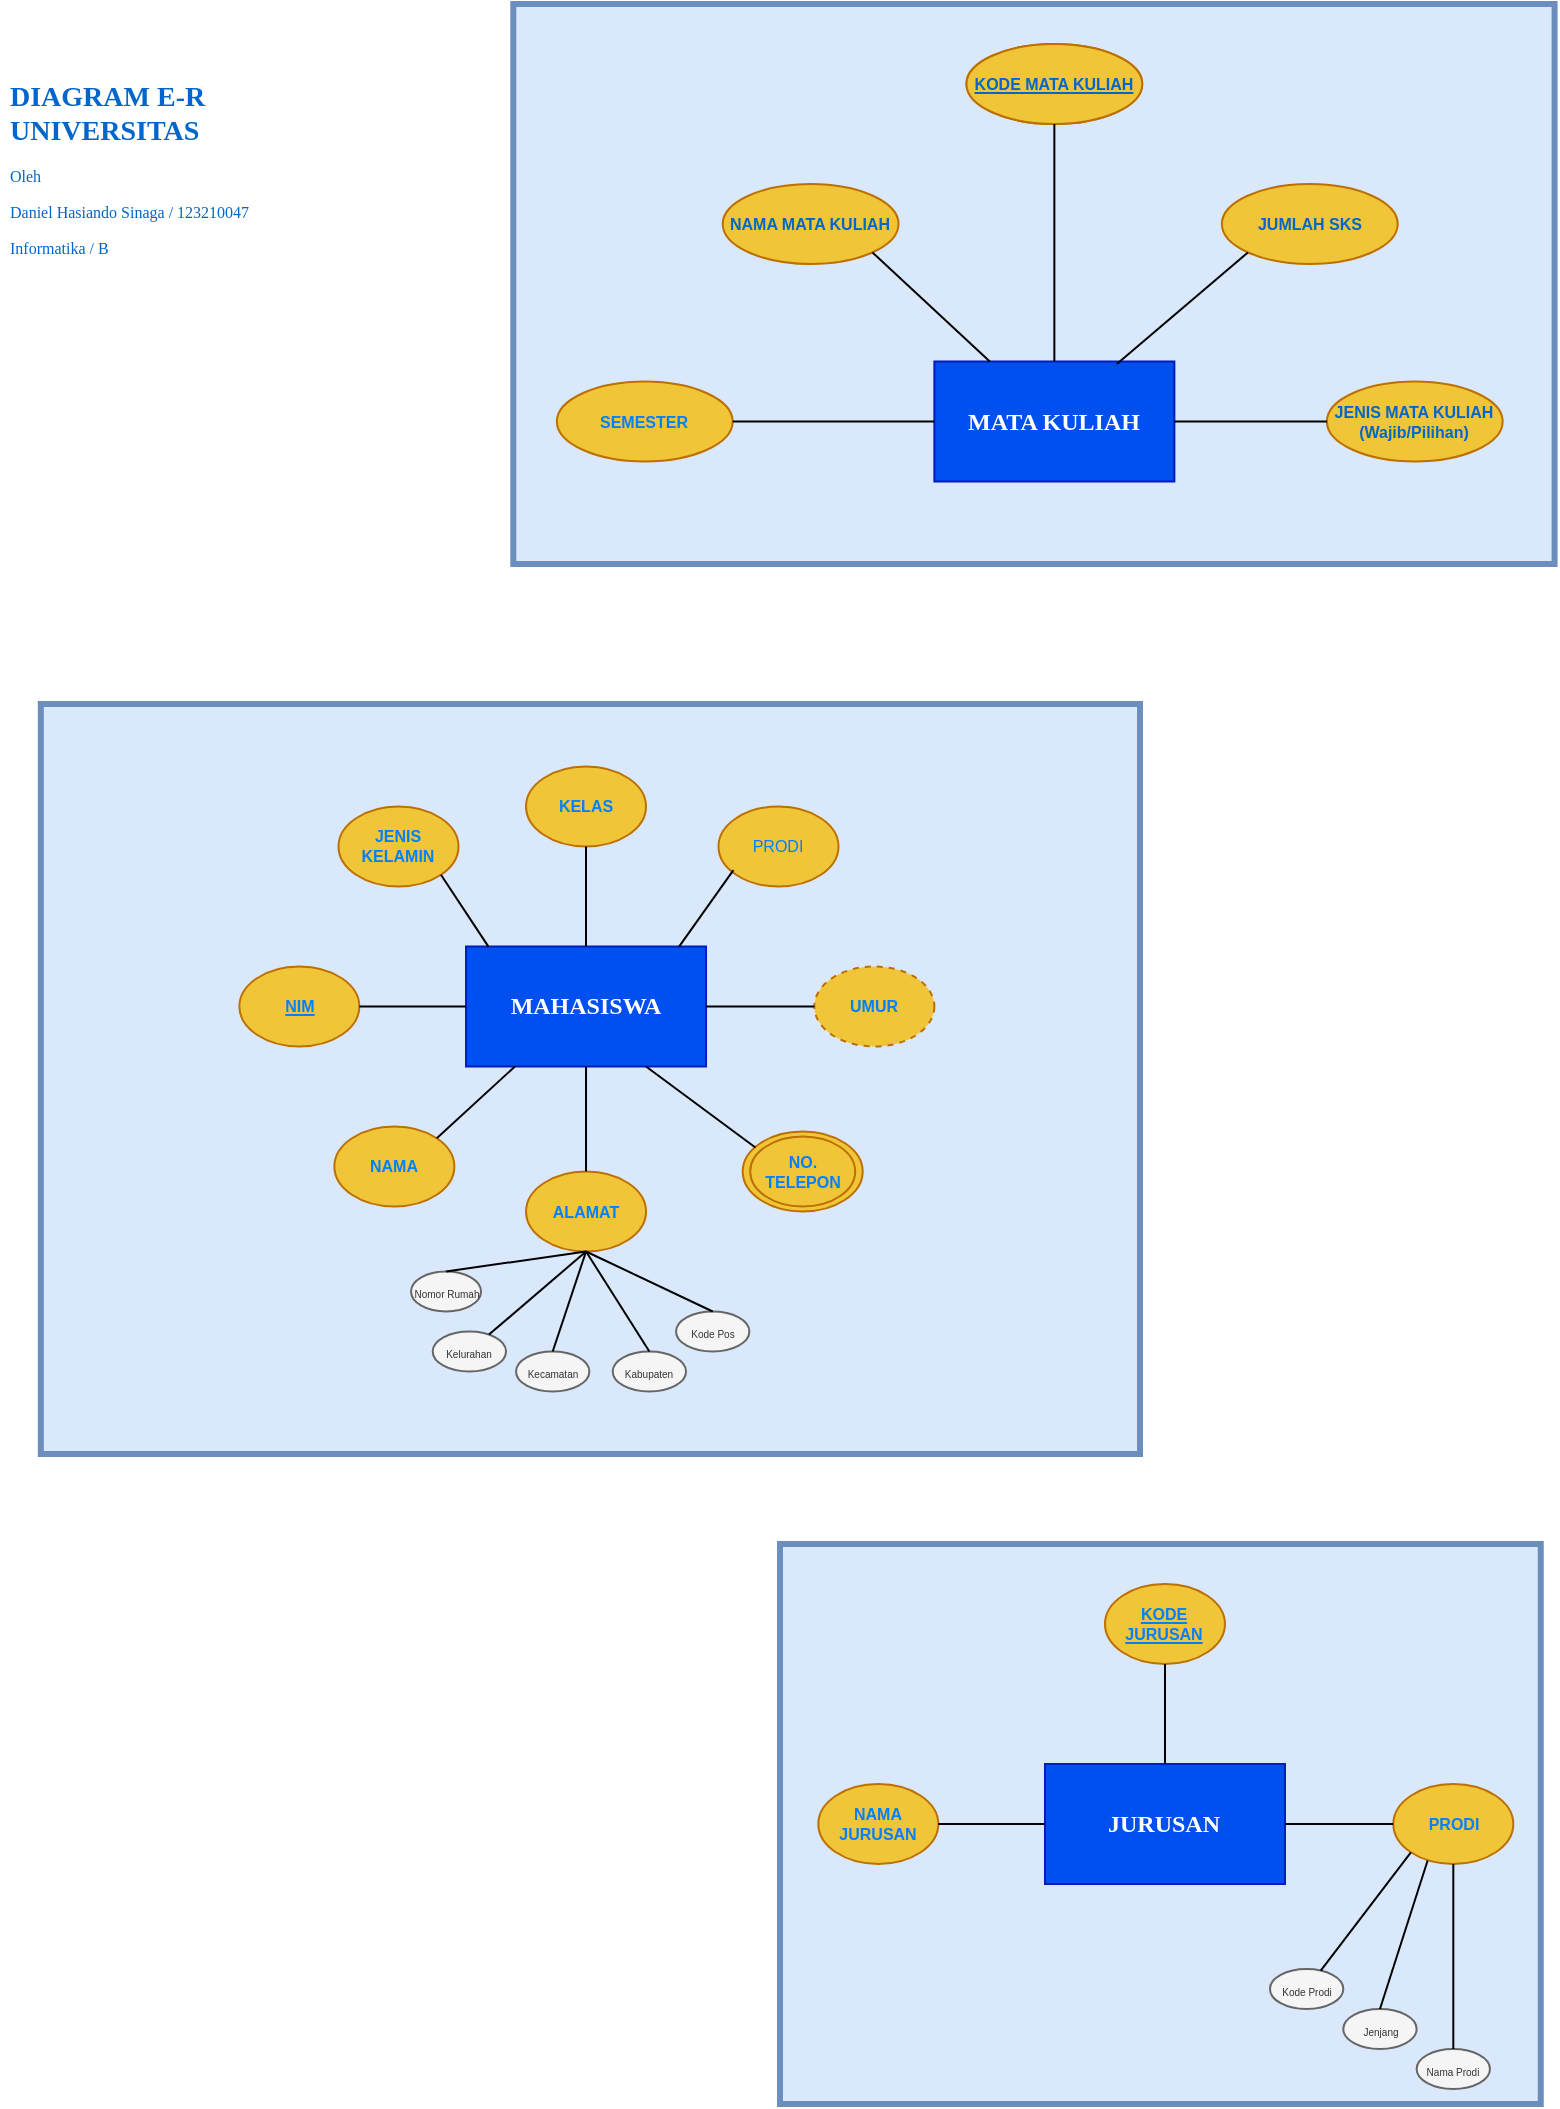 <mxfile version="15.2.1" type="github">
  <diagram id="YGRb14ayEF1kDPeHTtl0" name="Page-1">
    <mxGraphModel dx="1183" dy="704" grid="1" gridSize="10" guides="1" tooltips="1" connect="1" arrows="1" fold="1" page="1" pageScale="1" pageWidth="850" pageHeight="1100" math="0" shadow="0">
      <root>
        <mxCell id="0" />
        <mxCell id="1" parent="0" />
        <mxCell id="BNGxO91Nr3jjP6Xz5jxc-184" value="" style="rounded=0;whiteSpace=wrap;html=1;labelBackgroundColor=default;fontSize=7;fillColor=#dae8fc;strokeColor=#6c8ebf;strokeWidth=3;" vertex="1" parent="1">
          <mxGeometry x="440" y="790" width="380.38" height="280" as="geometry" />
        </mxCell>
        <mxCell id="BNGxO91Nr3jjP6Xz5jxc-183" value="" style="rounded=0;whiteSpace=wrap;html=1;labelBackgroundColor=default;fontSize=7;fillColor=#dae8fc;strokeColor=#6c8ebf;strokeWidth=3;" vertex="1" parent="1">
          <mxGeometry x="70.41" y="370" width="549.59" height="375" as="geometry" />
        </mxCell>
        <mxCell id="BNGxO91Nr3jjP6Xz5jxc-182" value="" style="rounded=0;whiteSpace=wrap;html=1;labelBackgroundColor=default;fontSize=7;fillColor=#dae8fc;strokeColor=#6c8ebf;strokeWidth=3;" vertex="1" parent="1">
          <mxGeometry x="306.66" y="20" width="520.63" height="280" as="geometry" />
        </mxCell>
        <mxCell id="ppUznr6c5s3xYXmo9qjN-1" value="MAHASISWA" style="rounded=0;whiteSpace=wrap;html=1;fillColor=#0050ef;strokeColor=#001DBC;fontColor=#ffffff;fontFamily=Verdana;fontStyle=1" parent="1" vertex="1">
          <mxGeometry x="283.01" y="491.25" width="120" height="60" as="geometry" />
        </mxCell>
        <mxCell id="ppUznr6c5s3xYXmo9qjN-67" value="NAMA" style="ellipse;whiteSpace=wrap;html=1;fontSize=8;strokeColor=#BD7000;fontColor=#007FFF;fillColor=#F0C537;fontStyle=1" parent="1" vertex="1">
          <mxGeometry x="217.18" y="581.25" width="60" height="40" as="geometry" />
        </mxCell>
        <mxCell id="ppUznr6c5s3xYXmo9qjN-68" value="&lt;u&gt;NIM&lt;/u&gt;" style="ellipse;whiteSpace=wrap;html=1;fontSize=8;strokeColor=#BD7000;fontColor=#007FFF;fillColor=#F0C537;fontStyle=1" parent="1" vertex="1">
          <mxGeometry x="169.68" y="501.25" width="60" height="40" as="geometry" />
        </mxCell>
        <mxCell id="ppUznr6c5s3xYXmo9qjN-69" value="JENIS KELAMIN" style="ellipse;whiteSpace=wrap;html=1;fontSize=8;strokeColor=#BD7000;fontColor=#007FFF;fillColor=#F0C537;fontStyle=1" parent="1" vertex="1">
          <mxGeometry x="219.26" y="421.25" width="60" height="40" as="geometry" />
        </mxCell>
        <mxCell id="ppUznr6c5s3xYXmo9qjN-70" value="ALAMAT" style="ellipse;whiteSpace=wrap;html=1;fontSize=8;strokeColor=#BD7000;fontColor=#007FFF;fillColor=#F0C537;fontStyle=1" parent="1" vertex="1">
          <mxGeometry x="313.02" y="603.75" width="60" height="40" as="geometry" />
        </mxCell>
        <mxCell id="ppUznr6c5s3xYXmo9qjN-71" value="" style="ellipse;whiteSpace=wrap;html=1;fontSize=8;strokeColor=#BD7000;fontColor=#007FFF;fillColor=#F0C537;" parent="1" vertex="1">
          <mxGeometry x="421.35" y="583.75" width="60" height="40" as="geometry" />
        </mxCell>
        <mxCell id="ppUznr6c5s3xYXmo9qjN-72" value="UMUR" style="ellipse;whiteSpace=wrap;html=1;fontSize=8;strokeColor=#BD7000;fontColor=#007FFF;fillColor=#F0C537;dashed=1;fontStyle=1" parent="1" vertex="1">
          <mxGeometry x="457.18" y="501.25" width="60" height="40" as="geometry" />
        </mxCell>
        <mxCell id="ppUznr6c5s3xYXmo9qjN-73" value="NO. TELEPON" style="ellipse;whiteSpace=wrap;html=1;fontSize=8;strokeColor=#BD7000;fontColor=#007FFF;fillColor=#F0C537;fontStyle=1" parent="1" vertex="1">
          <mxGeometry x="425.1" y="586.25" width="52.5" height="35" as="geometry" />
        </mxCell>
        <mxCell id="ppUznr6c5s3xYXmo9qjN-74" value="&lt;font style=&quot;font-size: 5px&quot;&gt;Nomor Rumah&lt;/font&gt;" style="ellipse;whiteSpace=wrap;html=1;fontSize=5;fillColor=#f5f5f5;strokeColor=#666666;fontColor=#333333;" parent="1" vertex="1">
          <mxGeometry x="255.52" y="653.75" width="35" height="20" as="geometry" />
        </mxCell>
        <mxCell id="ppUznr6c5s3xYXmo9qjN-77" value="" style="endArrow=none;html=1;fontSize=8;entryX=0.5;entryY=0;entryDx=0;entryDy=0;exitX=0.5;exitY=1;exitDx=0;exitDy=0;" parent="1" source="ppUznr6c5s3xYXmo9qjN-70" target="ppUznr6c5s3xYXmo9qjN-74" edge="1">
          <mxGeometry width="50" height="50" relative="1" as="geometry">
            <mxPoint x="347.6" y="748.75" as="sourcePoint" />
            <mxPoint x="337.6" y="918.75" as="targetPoint" />
          </mxGeometry>
        </mxCell>
        <mxCell id="ppUznr6c5s3xYXmo9qjN-78" value="Kode Pos" style="ellipse;whiteSpace=wrap;html=1;fontSize=5;fillColor=#f5f5f5;strokeColor=#666666;fontColor=#333333;" parent="1" vertex="1">
          <mxGeometry x="388.02" y="673.75" width="36.67" height="20" as="geometry" />
        </mxCell>
        <mxCell id="ppUznr6c5s3xYXmo9qjN-75" value="Kelurahan" style="ellipse;whiteSpace=wrap;html=1;fontSize=5;fillColor=#f5f5f5;strokeColor=#666666;fontColor=#333333;" parent="1" vertex="1">
          <mxGeometry x="266.35" y="683.75" width="36.67" height="20" as="geometry" />
        </mxCell>
        <mxCell id="ppUznr6c5s3xYXmo9qjN-79" value="" style="endArrow=none;html=1;fontSize=8;exitX=0.5;exitY=1;exitDx=0;exitDy=0;" parent="1" source="ppUznr6c5s3xYXmo9qjN-70" target="ppUznr6c5s3xYXmo9qjN-75" edge="1">
          <mxGeometry width="50" height="50" relative="1" as="geometry">
            <mxPoint x="343.02" y="643.75" as="sourcePoint" />
            <mxPoint x="366.02" y="683.75" as="targetPoint" />
          </mxGeometry>
        </mxCell>
        <mxCell id="ppUznr6c5s3xYXmo9qjN-80" value="" style="endArrow=none;html=1;fontSize=8;exitX=0.5;exitY=1;exitDx=0;exitDy=0;entryX=0.5;entryY=0;entryDx=0;entryDy=0;" parent="1" source="ppUznr6c5s3xYXmo9qjN-70" target="ppUznr6c5s3xYXmo9qjN-78" edge="1">
          <mxGeometry width="50" height="50" relative="1" as="geometry">
            <mxPoint x="353.02" y="653.75" as="sourcePoint" />
            <mxPoint x="354.241" y="673.753" as="targetPoint" />
          </mxGeometry>
        </mxCell>
        <mxCell id="ppUznr6c5s3xYXmo9qjN-81" value="Kecamatan" style="ellipse;whiteSpace=wrap;html=1;fontSize=5;fillColor=#f5f5f5;strokeColor=#666666;fontColor=#333333;" parent="1" vertex="1">
          <mxGeometry x="308.02" y="693.75" width="36.67" height="20" as="geometry" />
        </mxCell>
        <mxCell id="ppUznr6c5s3xYXmo9qjN-82" value="Kabupaten" style="ellipse;whiteSpace=wrap;html=1;fontSize=5;fillColor=#f5f5f5;strokeColor=#666666;fontColor=#333333;" parent="1" vertex="1">
          <mxGeometry x="356.35" y="693.75" width="36.67" height="20" as="geometry" />
        </mxCell>
        <mxCell id="ppUznr6c5s3xYXmo9qjN-83" value="" style="endArrow=none;html=1;fontSize=8;exitX=0.5;exitY=1;exitDx=0;exitDy=0;entryX=0.5;entryY=0;entryDx=0;entryDy=0;" parent="1" source="ppUznr6c5s3xYXmo9qjN-70" target="ppUznr6c5s3xYXmo9qjN-81" edge="1">
          <mxGeometry width="50" height="50" relative="1" as="geometry">
            <mxPoint x="353.02" y="653.75" as="sourcePoint" />
            <mxPoint x="304.528" y="695.313" as="targetPoint" />
          </mxGeometry>
        </mxCell>
        <mxCell id="ppUznr6c5s3xYXmo9qjN-84" value="" style="endArrow=none;html=1;fontSize=8;entryX=0.5;entryY=0;entryDx=0;entryDy=0;exitX=0.5;exitY=1;exitDx=0;exitDy=0;" parent="1" source="ppUznr6c5s3xYXmo9qjN-70" target="ppUznr6c5s3xYXmo9qjN-82" edge="1">
          <mxGeometry width="50" height="50" relative="1" as="geometry">
            <mxPoint x="338.02" y="643.75" as="sourcePoint" />
            <mxPoint x="336.355" y="703.75" as="targetPoint" />
          </mxGeometry>
        </mxCell>
        <mxCell id="BNGxO91Nr3jjP6Xz5jxc-1" value="KELAS" style="ellipse;whiteSpace=wrap;html=1;fontSize=8;strokeColor=#BD7000;fontColor=#007FFF;fillColor=#F0C537;fontStyle=1" vertex="1" parent="1">
          <mxGeometry x="313.01" y="401.25" width="60" height="40" as="geometry" />
        </mxCell>
        <mxCell id="BNGxO91Nr3jjP6Xz5jxc-2" value="PRODI" style="ellipse;whiteSpace=wrap;html=1;fontSize=8;strokeColor=#BD7000;fontColor=#007FFF;fillColor=#F0C537;" vertex="1" parent="1">
          <mxGeometry x="409.26" y="421.25" width="60" height="40" as="geometry" />
        </mxCell>
        <mxCell id="BNGxO91Nr3jjP6Xz5jxc-103" value="MATA KULIAH" style="rounded=0;whiteSpace=wrap;html=1;fillColor=#0050ef;strokeColor=#001DBC;fontColor=#ffffff;fontStyle=1;fontFamily=Verdana;" vertex="1" parent="1">
          <mxGeometry x="517.18" y="198.75" width="120" height="60" as="geometry" />
        </mxCell>
        <mxCell id="BNGxO91Nr3jjP6Xz5jxc-110" value="SEMESTER" style="ellipse;whiteSpace=wrap;html=1;fontSize=8;strokeColor=#BD7000;fontColor=#007FFF;fillColor=#F0C537;fontStyle=1" vertex="1" parent="1">
          <mxGeometry x="328.43" y="208.75" width="87.92" height="40" as="geometry" />
        </mxCell>
        <mxCell id="BNGxO91Nr3jjP6Xz5jxc-112" value="" style="endArrow=none;html=1;fontSize=8;entryX=0;entryY=0.5;entryDx=0;entryDy=0;exitX=1;exitY=0.5;exitDx=0;exitDy=0;" edge="1" parent="1" source="BNGxO91Nr3jjP6Xz5jxc-110" target="BNGxO91Nr3jjP6Xz5jxc-103">
          <mxGeometry width="50" height="50" relative="1" as="geometry">
            <mxPoint x="438.43" y="270" as="sourcePoint" />
            <mxPoint x="519.68" y="233.75" as="targetPoint" />
          </mxGeometry>
        </mxCell>
        <mxCell id="BNGxO91Nr3jjP6Xz5jxc-124" value="KODE_MATAKULIAH" style="ellipse;whiteSpace=wrap;html=1;fontSize=8;strokeColor=#BD7000;fontColor=#0066CC;fillColor=#F0C537;fontStyle=1;labelBackgroundColor=none;labelBorderColor=none;" vertex="1" parent="1">
          <mxGeometry x="533.22" y="40" width="87.92" height="40" as="geometry" />
        </mxCell>
        <mxCell id="BNGxO91Nr3jjP6Xz5jxc-125" value="&lt;u&gt;KODE MATA KULIAH&lt;/u&gt;" style="ellipse;whiteSpace=wrap;html=1;fontSize=8;strokeColor=#BD7000;fontColor=#0066CC;fillColor=#F0C537;fontStyle=1;labelBackgroundColor=none;labelBorderColor=none;" vertex="1" parent="1">
          <mxGeometry x="533.22" y="40" width="87.92" height="40" as="geometry" />
        </mxCell>
        <mxCell id="BNGxO91Nr3jjP6Xz5jxc-126" value="NAMA MATA KULIAH" style="ellipse;whiteSpace=wrap;html=1;fontSize=8;strokeColor=#BD7000;fontColor=#0066CC;fillColor=#F0C537;fontStyle=1;labelBackgroundColor=none;labelBorderColor=none;" vertex="1" parent="1">
          <mxGeometry x="411.35" y="110" width="87.92" height="40" as="geometry" />
        </mxCell>
        <mxCell id="BNGxO91Nr3jjP6Xz5jxc-127" value="JUMLAH SKS" style="ellipse;whiteSpace=wrap;html=1;fontSize=8;strokeColor=#BD7000;fontColor=#0066CC;fillColor=#F0C537;fontStyle=1;labelBackgroundColor=none;labelBorderColor=none;" vertex="1" parent="1">
          <mxGeometry x="660.93" y="110" width="87.92" height="40" as="geometry" />
        </mxCell>
        <mxCell id="BNGxO91Nr3jjP6Xz5jxc-128" value="JENIS MATA KULIAH&lt;br&gt;(Wajib/Pilihan)" style="ellipse;whiteSpace=wrap;html=1;fontSize=8;strokeColor=#BD7000;fontColor=#0066CC;fillColor=#F0C537;fontStyle=1;labelBackgroundColor=none;labelBorderColor=none;" vertex="1" parent="1">
          <mxGeometry x="713.43" y="208.75" width="87.92" height="40" as="geometry" />
        </mxCell>
        <mxCell id="BNGxO91Nr3jjP6Xz5jxc-129" value="" style="endArrow=none;html=1;fontSize=8;entryX=1;entryY=0.5;entryDx=0;entryDy=0;exitX=0;exitY=0.5;exitDx=0;exitDy=0;" edge="1" parent="1" source="BNGxO91Nr3jjP6Xz5jxc-128" target="BNGxO91Nr3jjP6Xz5jxc-103">
          <mxGeometry width="50" height="50" relative="1" as="geometry">
            <mxPoint x="415.72" y="238.75" as="sourcePoint" />
            <mxPoint x="527.18" y="238.75" as="targetPoint" />
          </mxGeometry>
        </mxCell>
        <mxCell id="BNGxO91Nr3jjP6Xz5jxc-130" value="" style="endArrow=none;html=1;fontSize=8;exitX=1;exitY=1;exitDx=0;exitDy=0;" edge="1" parent="1" source="BNGxO91Nr3jjP6Xz5jxc-126" target="BNGxO91Nr3jjP6Xz5jxc-103">
          <mxGeometry width="50" height="50" relative="1" as="geometry">
            <mxPoint x="426.35" y="238.75" as="sourcePoint" />
            <mxPoint x="527.18" y="238.75" as="targetPoint" />
          </mxGeometry>
        </mxCell>
        <mxCell id="BNGxO91Nr3jjP6Xz5jxc-131" value="" style="endArrow=none;html=1;fontSize=8;exitX=0;exitY=1;exitDx=0;exitDy=0;" edge="1" parent="1" source="BNGxO91Nr3jjP6Xz5jxc-127">
          <mxGeometry width="50" height="50" relative="1" as="geometry">
            <mxPoint x="496.049" y="154.297" as="sourcePoint" />
            <mxPoint x="608.43" y="200" as="targetPoint" />
          </mxGeometry>
        </mxCell>
        <mxCell id="BNGxO91Nr3jjP6Xz5jxc-132" value="" style="endArrow=none;html=1;fontSize=8;exitX=0.5;exitY=1;exitDx=0;exitDy=0;entryX=0.5;entryY=0;entryDx=0;entryDy=0;" edge="1" parent="1" source="BNGxO91Nr3jjP6Xz5jxc-125" target="BNGxO91Nr3jjP6Xz5jxc-103">
          <mxGeometry width="50" height="50" relative="1" as="geometry">
            <mxPoint x="684.151" y="154.297" as="sourcePoint" />
            <mxPoint x="618.43" y="210" as="targetPoint" />
          </mxGeometry>
        </mxCell>
        <mxCell id="BNGxO91Nr3jjP6Xz5jxc-133" value="" style="endArrow=none;html=1;fontSize=8;entryX=0.5;entryY=0;entryDx=0;entryDy=0;" edge="1" parent="1" source="ppUznr6c5s3xYXmo9qjN-1" target="ppUznr6c5s3xYXmo9qjN-70">
          <mxGeometry width="50" height="50" relative="1" as="geometry">
            <mxPoint x="353.02" y="653.75" as="sourcePoint" />
            <mxPoint x="416.355" y="683.75" as="targetPoint" />
          </mxGeometry>
        </mxCell>
        <mxCell id="BNGxO91Nr3jjP6Xz5jxc-134" value="" style="endArrow=none;html=1;fontSize=8;exitX=0.75;exitY=1;exitDx=0;exitDy=0;entryX=0.106;entryY=0.2;entryDx=0;entryDy=0;entryPerimeter=0;" edge="1" parent="1" source="ppUznr6c5s3xYXmo9qjN-1" target="ppUznr6c5s3xYXmo9qjN-71">
          <mxGeometry width="50" height="50" relative="1" as="geometry">
            <mxPoint x="353.01" y="561.25" as="sourcePoint" />
            <mxPoint x="429.68" y="591.25" as="targetPoint" />
          </mxGeometry>
        </mxCell>
        <mxCell id="BNGxO91Nr3jjP6Xz5jxc-135" value="" style="endArrow=none;html=1;fontSize=8;exitX=0.5;exitY=1;exitDx=0;exitDy=0;entryX=0.5;entryY=0;entryDx=0;entryDy=0;" edge="1" parent="1" source="BNGxO91Nr3jjP6Xz5jxc-1" target="ppUznr6c5s3xYXmo9qjN-1">
          <mxGeometry width="50" height="50" relative="1" as="geometry">
            <mxPoint x="363.01" y="571.25" as="sourcePoint" />
            <mxPoint x="363.02" y="623.75" as="targetPoint" />
          </mxGeometry>
        </mxCell>
        <mxCell id="BNGxO91Nr3jjP6Xz5jxc-136" value="" style="endArrow=none;html=1;fontSize=8;exitX=0.124;exitY=0.795;exitDx=0;exitDy=0;entryX=0.887;entryY=0.003;entryDx=0;entryDy=0;exitPerimeter=0;entryPerimeter=0;" edge="1" parent="1" source="BNGxO91Nr3jjP6Xz5jxc-2" target="ppUznr6c5s3xYXmo9qjN-1">
          <mxGeometry width="50" height="50" relative="1" as="geometry">
            <mxPoint x="373.01" y="581.25" as="sourcePoint" />
            <mxPoint x="373.02" y="633.75" as="targetPoint" />
          </mxGeometry>
        </mxCell>
        <mxCell id="BNGxO91Nr3jjP6Xz5jxc-137" value="" style="endArrow=none;html=1;fontSize=8;exitX=1;exitY=0.5;exitDx=0;exitDy=0;entryX=0;entryY=0.5;entryDx=0;entryDy=0;" edge="1" parent="1" source="ppUznr6c5s3xYXmo9qjN-1" target="ppUznr6c5s3xYXmo9qjN-72">
          <mxGeometry width="50" height="50" relative="1" as="geometry">
            <mxPoint x="383.01" y="591.25" as="sourcePoint" />
            <mxPoint x="383.02" y="643.75" as="targetPoint" />
          </mxGeometry>
        </mxCell>
        <mxCell id="BNGxO91Nr3jjP6Xz5jxc-138" value="" style="endArrow=none;html=1;fontSize=8;exitX=1;exitY=1;exitDx=0;exitDy=0;entryX=0.094;entryY=0.003;entryDx=0;entryDy=0;entryPerimeter=0;" edge="1" parent="1" source="ppUznr6c5s3xYXmo9qjN-69" target="ppUznr6c5s3xYXmo9qjN-1">
          <mxGeometry width="50" height="50" relative="1" as="geometry">
            <mxPoint x="326.07" y="561.25" as="sourcePoint" />
            <mxPoint x="326.08" y="613.75" as="targetPoint" />
          </mxGeometry>
        </mxCell>
        <mxCell id="BNGxO91Nr3jjP6Xz5jxc-139" value="" style="endArrow=none;html=1;fontSize=8;exitX=0.5;exitY=1;exitDx=0;exitDy=0;entryX=1;entryY=0;entryDx=0;entryDy=0;" edge="1" parent="1" target="ppUznr6c5s3xYXmo9qjN-67">
          <mxGeometry width="50" height="50" relative="1" as="geometry">
            <mxPoint x="307.45" y="551.25" as="sourcePoint" />
            <mxPoint x="307.46" y="603.75" as="targetPoint" />
          </mxGeometry>
        </mxCell>
        <mxCell id="BNGxO91Nr3jjP6Xz5jxc-141" value="" style="endArrow=none;html=1;fontSize=8;exitX=1;exitY=0.5;exitDx=0;exitDy=0;entryX=0;entryY=0.5;entryDx=0;entryDy=0;" edge="1" parent="1" source="ppUznr6c5s3xYXmo9qjN-68" target="ppUznr6c5s3xYXmo9qjN-1">
          <mxGeometry width="50" height="50" relative="1" as="geometry">
            <mxPoint x="280.473" y="465.392" as="sourcePoint" />
            <mxPoint x="304.29" y="501.43" as="targetPoint" />
          </mxGeometry>
        </mxCell>
        <mxCell id="BNGxO91Nr3jjP6Xz5jxc-143" value="JURUSAN" style="rounded=0;whiteSpace=wrap;html=1;fillColor=#0050ef;strokeColor=#001DBC;fontColor=#ffffff;fontFamily=Verdana;fontStyle=1" vertex="1" parent="1">
          <mxGeometry x="572.49" y="900" width="120" height="60" as="geometry" />
        </mxCell>
        <mxCell id="BNGxO91Nr3jjP6Xz5jxc-145" value="&lt;b&gt;NAMA JURUSAN&lt;/b&gt;" style="ellipse;whiteSpace=wrap;html=1;fontSize=8;strokeColor=#BD7000;fontColor=#007FFF;fillColor=#F0C537;" vertex="1" parent="1">
          <mxGeometry x="459.16" y="910" width="60" height="40" as="geometry" />
        </mxCell>
        <mxCell id="BNGxO91Nr3jjP6Xz5jxc-149" value="&lt;b&gt;PRODI&lt;/b&gt;" style="ellipse;whiteSpace=wrap;html=1;fontSize=8;strokeColor=#BD7000;fontColor=#007FFF;fillColor=#F0C537;" vertex="1" parent="1">
          <mxGeometry x="746.66" y="910" width="60" height="40" as="geometry" />
        </mxCell>
        <mxCell id="BNGxO91Nr3jjP6Xz5jxc-164" value="Kode Prodi" style="ellipse;whiteSpace=wrap;html=1;fontSize=5;fillColor=#f5f5f5;strokeColor=#666666;fontColor=#333333;" vertex="1" parent="1">
          <mxGeometry x="684.98" y="1002.5" width="36.67" height="20" as="geometry" />
        </mxCell>
        <mxCell id="BNGxO91Nr3jjP6Xz5jxc-165" value="" style="endArrow=none;html=1;fontSize=8;exitX=0;exitY=1;exitDx=0;exitDy=0;" edge="1" parent="1" target="BNGxO91Nr3jjP6Xz5jxc-164" source="BNGxO91Nr3jjP6Xz5jxc-149">
          <mxGeometry width="50" height="50" relative="1" as="geometry">
            <mxPoint x="668.97" y="982.5" as="sourcePoint" />
            <mxPoint x="691.97" y="1022.5" as="targetPoint" />
          </mxGeometry>
        </mxCell>
        <mxCell id="BNGxO91Nr3jjP6Xz5jxc-167" value="Jenjang" style="ellipse;whiteSpace=wrap;html=1;fontSize=5;fillColor=#f5f5f5;strokeColor=#666666;fontColor=#333333;" vertex="1" parent="1">
          <mxGeometry x="721.65" y="1022.5" width="36.67" height="20" as="geometry" />
        </mxCell>
        <mxCell id="BNGxO91Nr3jjP6Xz5jxc-168" value="Nama Prodi" style="ellipse;whiteSpace=wrap;html=1;fontSize=5;fillColor=#f5f5f5;strokeColor=#666666;fontColor=#333333;" vertex="1" parent="1">
          <mxGeometry x="758.32" y="1042.5" width="36.67" height="20" as="geometry" />
        </mxCell>
        <mxCell id="BNGxO91Nr3jjP6Xz5jxc-169" value="" style="endArrow=none;html=1;fontSize=8;exitX=0.286;exitY=0.957;exitDx=0;exitDy=0;entryX=0.5;entryY=0;entryDx=0;entryDy=0;exitPerimeter=0;" edge="1" parent="1" target="BNGxO91Nr3jjP6Xz5jxc-167" source="BNGxO91Nr3jjP6Xz5jxc-149">
          <mxGeometry width="50" height="50" relative="1" as="geometry">
            <mxPoint x="668.97" y="982.5" as="sourcePoint" />
            <mxPoint x="630.478" y="1034.063" as="targetPoint" />
          </mxGeometry>
        </mxCell>
        <mxCell id="BNGxO91Nr3jjP6Xz5jxc-170" value="" style="endArrow=none;html=1;fontSize=8;entryX=0.5;entryY=0;entryDx=0;entryDy=0;exitX=0.5;exitY=1;exitDx=0;exitDy=0;" edge="1" parent="1" target="BNGxO91Nr3jjP6Xz5jxc-168" source="BNGxO91Nr3jjP6Xz5jxc-149">
          <mxGeometry width="50" height="50" relative="1" as="geometry">
            <mxPoint x="668.97" y="982.5" as="sourcePoint" />
            <mxPoint x="662.305" y="1042.5" as="targetPoint" />
          </mxGeometry>
        </mxCell>
        <mxCell id="BNGxO91Nr3jjP6Xz5jxc-171" value="&lt;b&gt;&lt;u&gt;KODE JURUSAN&lt;/u&gt;&lt;/b&gt;" style="ellipse;whiteSpace=wrap;html=1;fontSize=8;strokeColor=#BD7000;fontColor=#007FFF;fillColor=#F0C537;" vertex="1" parent="1">
          <mxGeometry x="602.49" y="810" width="60" height="40" as="geometry" />
        </mxCell>
        <mxCell id="BNGxO91Nr3jjP6Xz5jxc-175" value="" style="endArrow=none;html=1;fontSize=8;exitX=0.5;exitY=1;exitDx=0;exitDy=0;entryX=0.5;entryY=0;entryDx=0;entryDy=0;" edge="1" parent="1" source="BNGxO91Nr3jjP6Xz5jxc-171" target="BNGxO91Nr3jjP6Xz5jxc-143">
          <mxGeometry width="50" height="50" relative="1" as="geometry">
            <mxPoint x="652.49" y="980" as="sourcePoint" />
            <mxPoint x="652.5" y="1032.5" as="targetPoint" />
          </mxGeometry>
        </mxCell>
        <mxCell id="BNGxO91Nr3jjP6Xz5jxc-177" value="" style="endArrow=none;html=1;fontSize=8;exitX=1;exitY=0.5;exitDx=0;exitDy=0;entryX=0;entryY=0.5;entryDx=0;entryDy=0;" edge="1" parent="1" source="BNGxO91Nr3jjP6Xz5jxc-143" target="BNGxO91Nr3jjP6Xz5jxc-149">
          <mxGeometry width="50" height="50" relative="1" as="geometry">
            <mxPoint x="672.49" y="1000" as="sourcePoint" />
            <mxPoint x="672.5" y="1052.5" as="targetPoint" />
          </mxGeometry>
        </mxCell>
        <mxCell id="BNGxO91Nr3jjP6Xz5jxc-180" value="" style="endArrow=none;html=1;fontSize=8;exitX=1;exitY=0.5;exitDx=0;exitDy=0;entryX=0;entryY=0.5;entryDx=0;entryDy=0;" edge="1" parent="1" source="BNGxO91Nr3jjP6Xz5jxc-145" target="BNGxO91Nr3jjP6Xz5jxc-143">
          <mxGeometry width="50" height="50" relative="1" as="geometry">
            <mxPoint x="569.953" y="874.142" as="sourcePoint" />
            <mxPoint x="593.77" y="910.18" as="targetPoint" />
          </mxGeometry>
        </mxCell>
        <mxCell id="BNGxO91Nr3jjP6Xz5jxc-186" value="&lt;p style=&quot;line-height: 1220%&quot;&gt;&lt;/p&gt;&lt;h1&gt;DIAGRAM E-R UNIVERSITAS&lt;/h1&gt;&lt;p style=&quot;font-size: 8px&quot;&gt;&lt;font style=&quot;font-size: 8px&quot;&gt;Oleh&lt;/font&gt;&lt;/p&gt;&lt;p style=&quot;font-size: 8px&quot;&gt;&lt;font style=&quot;font-size: 8px&quot;&gt;Daniel Hasiando Sinaga / 123210047&lt;/font&gt;&lt;/p&gt;&lt;p style=&quot;font-size: 8px&quot;&gt;&lt;font style=&quot;font-size: 8px&quot;&gt;Informatika / B&lt;/font&gt;&lt;/p&gt;&lt;p&gt;&lt;/p&gt;" style="text;html=1;strokeColor=none;fillColor=none;spacing=5;spacingTop=-20;whiteSpace=wrap;overflow=hidden;rounded=0;labelBackgroundColor=default;fontFamily=Verdana;fontSize=7;fontColor=#0066CC;" vertex="1" parent="1">
          <mxGeometry x="50" y="60" width="190" height="100" as="geometry" />
        </mxCell>
      </root>
    </mxGraphModel>
  </diagram>
</mxfile>
